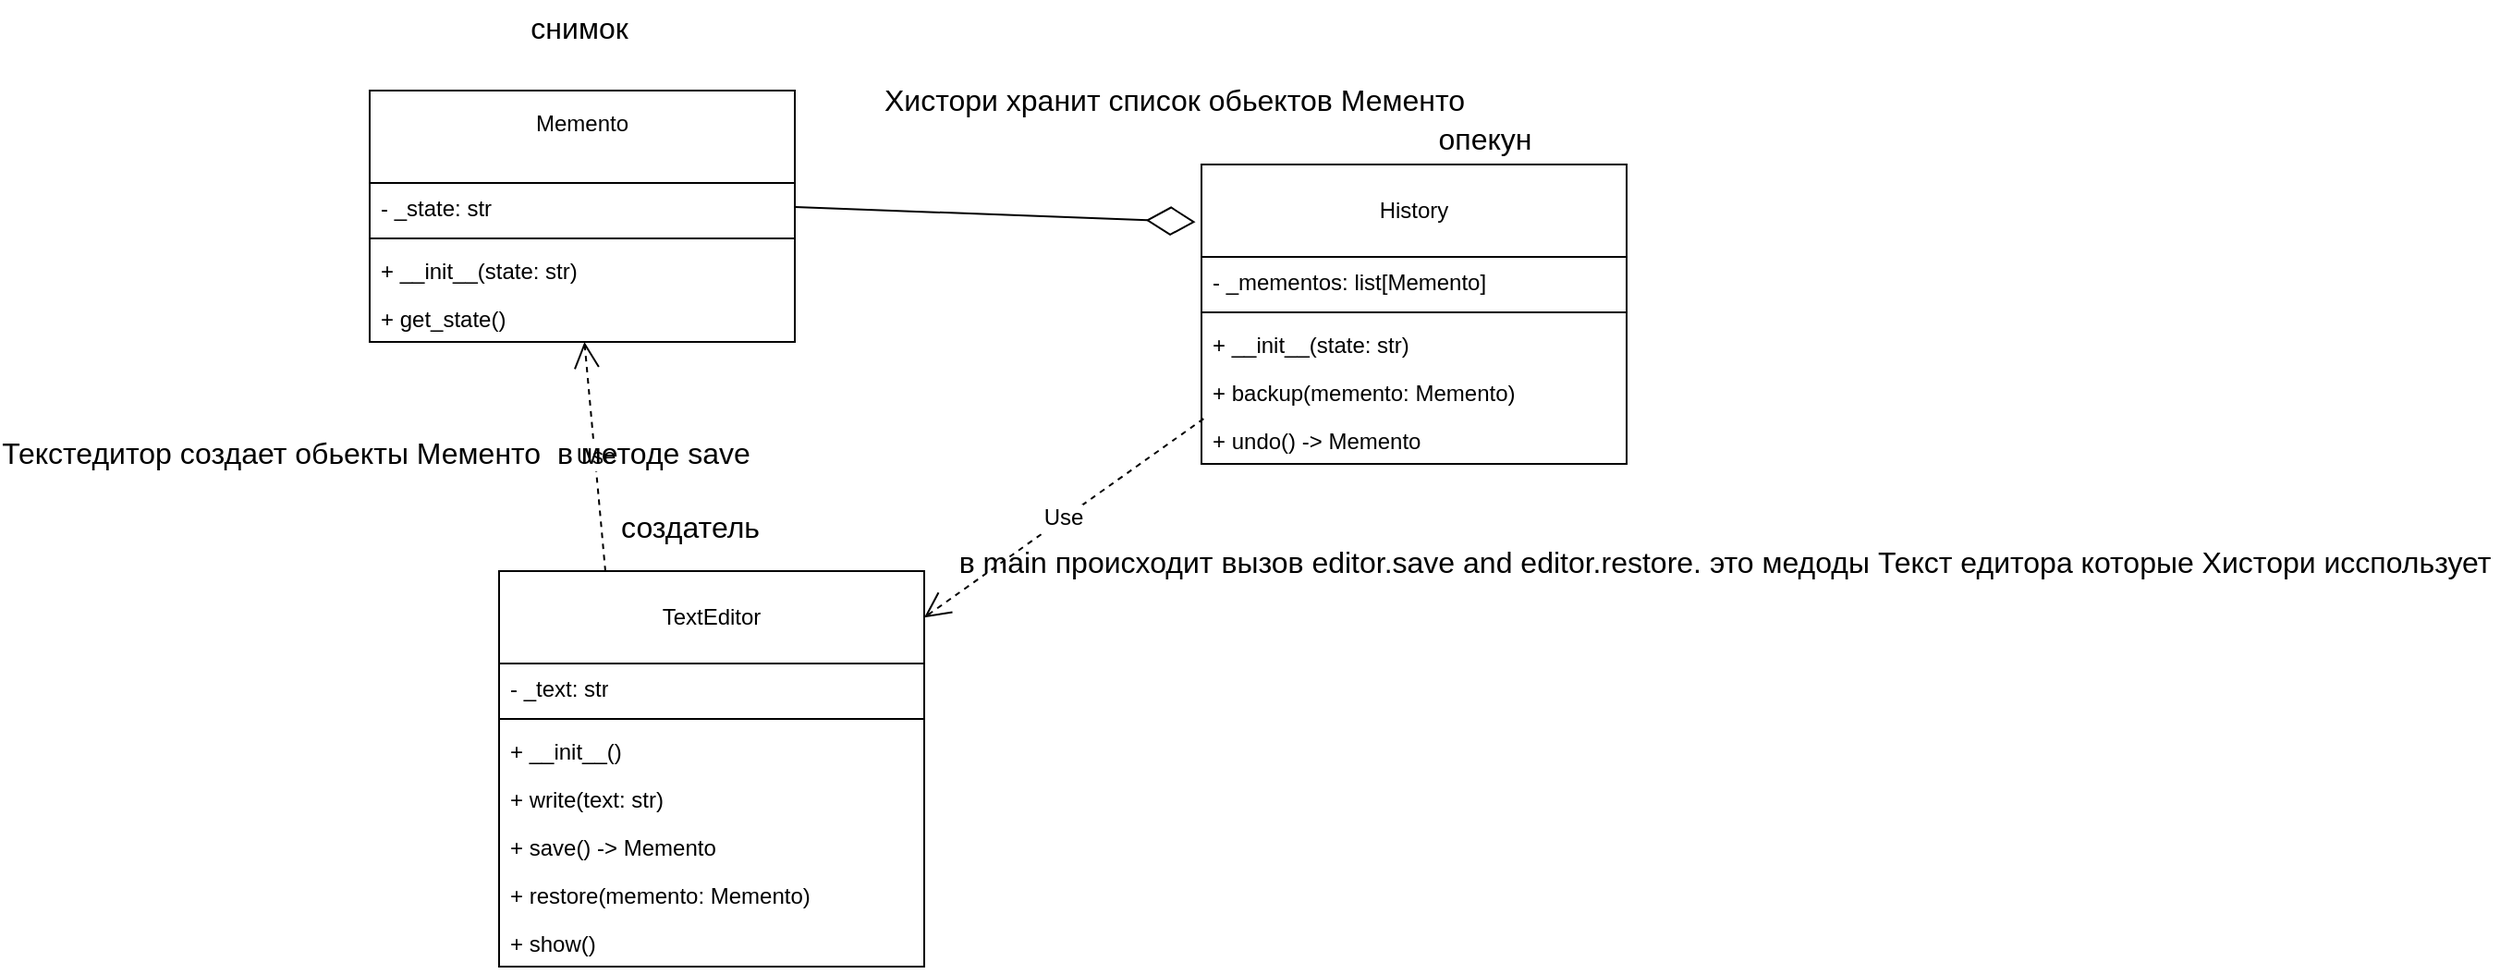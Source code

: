 <mxfile version="28.1.2">
  <diagram name="Page-1" id="-k9DxLNlTHZnoAsA9va0">
    <mxGraphModel dx="1887" dy="1155" grid="1" gridSize="10" guides="1" tooltips="1" connect="1" arrows="1" fold="1" page="1" pageScale="1" pageWidth="850" pageHeight="1100" math="0" shadow="0">
      <root>
        <mxCell id="0" />
        <mxCell id="1" parent="0" />
        <mxCell id="62Ebwo1yIqyGH6e_DYBX-1" value="Memento&lt;div&gt;&lt;br&gt;&lt;/div&gt;" style="swimlane;fontStyle=0;childLayout=stackLayout;horizontal=1;startSize=50;fillColor=none;horizontalStack=0;resizeParent=1;resizeParentMax=0;resizeLast=0;collapsible=1;marginBottom=0;whiteSpace=wrap;html=1;" parent="1" vertex="1">
          <mxGeometry x="60" y="140" width="230" height="136" as="geometry" />
        </mxCell>
        <mxCell id="62Ebwo1yIqyGH6e_DYBX-2" value="- _state: str" style="text;strokeColor=none;fillColor=none;align=left;verticalAlign=top;spacingLeft=4;spacingRight=4;overflow=hidden;rotatable=0;points=[[0,0.5],[1,0.5]];portConstraint=eastwest;whiteSpace=wrap;html=1;" parent="62Ebwo1yIqyGH6e_DYBX-1" vertex="1">
          <mxGeometry y="50" width="230" height="26" as="geometry" />
        </mxCell>
        <mxCell id="62Ebwo1yIqyGH6e_DYBX-3" value="" style="line;strokeWidth=1;fillColor=none;align=left;verticalAlign=middle;spacingTop=-1;spacingLeft=3;spacingRight=3;rotatable=0;labelPosition=right;points=[];portConstraint=eastwest;strokeColor=inherit;" parent="62Ebwo1yIqyGH6e_DYBX-1" vertex="1">
          <mxGeometry y="76" width="230" height="8" as="geometry" />
        </mxCell>
        <mxCell id="62Ebwo1yIqyGH6e_DYBX-4" value="+ __init__(state: str)" style="text;strokeColor=none;fillColor=none;align=left;verticalAlign=top;spacingLeft=4;spacingRight=4;overflow=hidden;rotatable=0;points=[[0,0.5],[1,0.5]];portConstraint=eastwest;whiteSpace=wrap;html=1;" parent="62Ebwo1yIqyGH6e_DYBX-1" vertex="1">
          <mxGeometry y="84" width="230" height="26" as="geometry" />
        </mxCell>
        <mxCell id="62Ebwo1yIqyGH6e_DYBX-5" value="+ get_state()" style="text;strokeColor=none;fillColor=none;align=left;verticalAlign=top;spacingLeft=4;spacingRight=4;overflow=hidden;rotatable=0;points=[[0,0.5],[1,0.5]];portConstraint=eastwest;whiteSpace=wrap;html=1;" parent="62Ebwo1yIqyGH6e_DYBX-1" vertex="1">
          <mxGeometry y="110" width="230" height="26" as="geometry" />
        </mxCell>
        <mxCell id="62Ebwo1yIqyGH6e_DYBX-6" value="TextEditor" style="swimlane;fontStyle=0;childLayout=stackLayout;horizontal=1;startSize=50;fillColor=none;horizontalStack=0;resizeParent=1;resizeParentMax=0;resizeLast=0;collapsible=1;marginBottom=0;whiteSpace=wrap;html=1;" parent="1" vertex="1">
          <mxGeometry x="130" y="400" width="230" height="214" as="geometry" />
        </mxCell>
        <mxCell id="62Ebwo1yIqyGH6e_DYBX-7" value="- _text: str" style="text;strokeColor=none;fillColor=none;align=left;verticalAlign=top;spacingLeft=4;spacingRight=4;overflow=hidden;rotatable=0;points=[[0,0.5],[1,0.5]];portConstraint=eastwest;whiteSpace=wrap;html=1;" parent="62Ebwo1yIqyGH6e_DYBX-6" vertex="1">
          <mxGeometry y="50" width="230" height="26" as="geometry" />
        </mxCell>
        <mxCell id="62Ebwo1yIqyGH6e_DYBX-8" value="" style="line;strokeWidth=1;fillColor=none;align=left;verticalAlign=middle;spacingTop=-1;spacingLeft=3;spacingRight=3;rotatable=0;labelPosition=right;points=[];portConstraint=eastwest;strokeColor=inherit;" parent="62Ebwo1yIqyGH6e_DYBX-6" vertex="1">
          <mxGeometry y="76" width="230" height="8" as="geometry" />
        </mxCell>
        <mxCell id="62Ebwo1yIqyGH6e_DYBX-9" value="+ __init__()" style="text;strokeColor=none;fillColor=none;align=left;verticalAlign=top;spacingLeft=4;spacingRight=4;overflow=hidden;rotatable=0;points=[[0,0.5],[1,0.5]];portConstraint=eastwest;whiteSpace=wrap;html=1;" parent="62Ebwo1yIqyGH6e_DYBX-6" vertex="1">
          <mxGeometry y="84" width="230" height="26" as="geometry" />
        </mxCell>
        <mxCell id="62Ebwo1yIqyGH6e_DYBX-10" value="+ write(text: str)" style="text;strokeColor=none;fillColor=none;align=left;verticalAlign=top;spacingLeft=4;spacingRight=4;overflow=hidden;rotatable=0;points=[[0,0.5],[1,0.5]];portConstraint=eastwest;whiteSpace=wrap;html=1;" parent="62Ebwo1yIqyGH6e_DYBX-6" vertex="1">
          <mxGeometry y="110" width="230" height="26" as="geometry" />
        </mxCell>
        <mxCell id="62Ebwo1yIqyGH6e_DYBX-11" value="+ save() -&amp;gt; Memento" style="text;strokeColor=none;fillColor=none;align=left;verticalAlign=top;spacingLeft=4;spacingRight=4;overflow=hidden;rotatable=0;points=[[0,0.5],[1,0.5]];portConstraint=eastwest;whiteSpace=wrap;html=1;" parent="62Ebwo1yIqyGH6e_DYBX-6" vertex="1">
          <mxGeometry y="136" width="230" height="26" as="geometry" />
        </mxCell>
        <mxCell id="62Ebwo1yIqyGH6e_DYBX-12" value="+ restore(memento: Memento)" style="text;strokeColor=none;fillColor=none;align=left;verticalAlign=top;spacingLeft=4;spacingRight=4;overflow=hidden;rotatable=0;points=[[0,0.5],[1,0.5]];portConstraint=eastwest;whiteSpace=wrap;html=1;" parent="62Ebwo1yIqyGH6e_DYBX-6" vertex="1">
          <mxGeometry y="162" width="230" height="26" as="geometry" />
        </mxCell>
        <mxCell id="62Ebwo1yIqyGH6e_DYBX-13" value="+ show()" style="text;strokeColor=none;fillColor=none;align=left;verticalAlign=top;spacingLeft=4;spacingRight=4;overflow=hidden;rotatable=0;points=[[0,0.5],[1,0.5]];portConstraint=eastwest;whiteSpace=wrap;html=1;" parent="62Ebwo1yIqyGH6e_DYBX-6" vertex="1">
          <mxGeometry y="188" width="230" height="26" as="geometry" />
        </mxCell>
        <mxCell id="62Ebwo1yIqyGH6e_DYBX-14" value="History" style="swimlane;fontStyle=0;childLayout=stackLayout;horizontal=1;startSize=50;fillColor=none;horizontalStack=0;resizeParent=1;resizeParentMax=0;resizeLast=0;collapsible=1;marginBottom=0;whiteSpace=wrap;html=1;" parent="1" vertex="1">
          <mxGeometry x="510" y="180" width="230" height="162" as="geometry" />
        </mxCell>
        <mxCell id="62Ebwo1yIqyGH6e_DYBX-15" value="- _mementos: list[Memento]" style="text;strokeColor=none;fillColor=none;align=left;verticalAlign=top;spacingLeft=4;spacingRight=4;overflow=hidden;rotatable=0;points=[[0,0.5],[1,0.5]];portConstraint=eastwest;whiteSpace=wrap;html=1;" parent="62Ebwo1yIqyGH6e_DYBX-14" vertex="1">
          <mxGeometry y="50" width="230" height="26" as="geometry" />
        </mxCell>
        <mxCell id="62Ebwo1yIqyGH6e_DYBX-16" value="" style="line;strokeWidth=1;fillColor=none;align=left;verticalAlign=middle;spacingTop=-1;spacingLeft=3;spacingRight=3;rotatable=0;labelPosition=right;points=[];portConstraint=eastwest;strokeColor=inherit;" parent="62Ebwo1yIqyGH6e_DYBX-14" vertex="1">
          <mxGeometry y="76" width="230" height="8" as="geometry" />
        </mxCell>
        <mxCell id="62Ebwo1yIqyGH6e_DYBX-17" value="+ __init__(state: str)" style="text;strokeColor=none;fillColor=none;align=left;verticalAlign=top;spacingLeft=4;spacingRight=4;overflow=hidden;rotatable=0;points=[[0,0.5],[1,0.5]];portConstraint=eastwest;whiteSpace=wrap;html=1;" parent="62Ebwo1yIqyGH6e_DYBX-14" vertex="1">
          <mxGeometry y="84" width="230" height="26" as="geometry" />
        </mxCell>
        <mxCell id="62Ebwo1yIqyGH6e_DYBX-18" value="+ backup(memento: Memento)" style="text;strokeColor=none;fillColor=none;align=left;verticalAlign=top;spacingLeft=4;spacingRight=4;overflow=hidden;rotatable=0;points=[[0,0.5],[1,0.5]];portConstraint=eastwest;whiteSpace=wrap;html=1;" parent="62Ebwo1yIqyGH6e_DYBX-14" vertex="1">
          <mxGeometry y="110" width="230" height="26" as="geometry" />
        </mxCell>
        <mxCell id="62Ebwo1yIqyGH6e_DYBX-32" value="+ undo() -&amp;gt; Memento" style="text;strokeColor=none;fillColor=none;align=left;verticalAlign=top;spacingLeft=4;spacingRight=4;overflow=hidden;rotatable=0;points=[[0,0.5],[1,0.5]];portConstraint=eastwest;whiteSpace=wrap;html=1;" parent="62Ebwo1yIqyGH6e_DYBX-14" vertex="1">
          <mxGeometry y="136" width="230" height="26" as="geometry" />
        </mxCell>
        <mxCell id="62Ebwo1yIqyGH6e_DYBX-35" value="Хистори хранит список обьектов Мементо" style="text;html=1;align=center;verticalAlign=middle;resizable=0;points=[];autosize=1;strokeColor=none;fillColor=none;fontSize=16;" parent="1" vertex="1">
          <mxGeometry x="340" y="130" width="310" height="30" as="geometry" />
        </mxCell>
        <mxCell id="62Ebwo1yIqyGH6e_DYBX-36" value="Use" style="endArrow=open;endSize=12;dashed=1;html=1;rounded=0;fontSize=12;curved=1;exitX=0.25;exitY=0;exitDx=0;exitDy=0;" parent="1" source="62Ebwo1yIqyGH6e_DYBX-6" target="62Ebwo1yIqyGH6e_DYBX-5" edge="1">
          <mxGeometry width="160" relative="1" as="geometry">
            <mxPoint x="350" y="300" as="sourcePoint" />
            <mxPoint x="510" y="300" as="targetPoint" />
          </mxGeometry>
        </mxCell>
        <mxCell id="62Ebwo1yIqyGH6e_DYBX-37" value="Текстедитор создает обьекты Мементо&amp;nbsp; в методе save" style="text;html=1;align=center;verticalAlign=middle;resizable=0;points=[];autosize=1;strokeColor=none;fillColor=none;fontSize=16;" parent="1" vertex="1">
          <mxGeometry x="-127" y="321" width="380" height="30" as="geometry" />
        </mxCell>
        <mxCell id="62Ebwo1yIqyGH6e_DYBX-38" value="Use" style="endArrow=open;endSize=12;dashed=1;html=1;rounded=0;fontSize=12;curved=1;exitX=0.005;exitY=0.06;exitDx=0;exitDy=0;exitPerimeter=0;" parent="1" source="62Ebwo1yIqyGH6e_DYBX-32" target="62Ebwo1yIqyGH6e_DYBX-6" edge="1">
          <mxGeometry width="160" relative="1" as="geometry">
            <mxPoint x="512" y="544" as="sourcePoint" />
            <mxPoint x="500" y="420" as="targetPoint" />
          </mxGeometry>
        </mxCell>
        <mxCell id="62Ebwo1yIqyGH6e_DYBX-39" value="опекун" style="text;html=1;align=center;verticalAlign=middle;resizable=0;points=[];autosize=1;strokeColor=none;fillColor=none;fontSize=16;" parent="1" vertex="1">
          <mxGeometry x="628" y="151" width="70" height="30" as="geometry" />
        </mxCell>
        <mxCell id="62Ebwo1yIqyGH6e_DYBX-40" value="снимок" style="text;html=1;align=center;verticalAlign=middle;resizable=0;points=[];autosize=1;strokeColor=none;fillColor=none;fontSize=16;" parent="1" vertex="1">
          <mxGeometry x="138" y="91" width="70" height="30" as="geometry" />
        </mxCell>
        <mxCell id="62Ebwo1yIqyGH6e_DYBX-41" value="создатель" style="text;html=1;align=center;verticalAlign=middle;resizable=0;points=[];autosize=1;strokeColor=none;fillColor=none;fontSize=16;" parent="1" vertex="1">
          <mxGeometry x="188" y="361" width="90" height="30" as="geometry" />
        </mxCell>
        <mxCell id="62Ebwo1yIqyGH6e_DYBX-42" value="в main происходит вызов editor.save and editor.restore. это медоды Текст едитора которые Хистори исспользует&amp;nbsp;" style="text;html=1;align=center;verticalAlign=middle;resizable=0;points=[];autosize=1;strokeColor=none;fillColor=none;fontSize=16;" parent="1" vertex="1">
          <mxGeometry x="410" y="380" width="770" height="30" as="geometry" />
        </mxCell>
        <mxCell id="62Ebwo1yIqyGH6e_DYBX-34" value="" style="endArrow=diamondThin;endFill=0;endSize=24;html=1;rounded=0;fontSize=12;curved=1;entryX=-0.014;entryY=0.192;entryDx=0;entryDy=0;exitX=1;exitY=0.5;exitDx=0;exitDy=0;entryPerimeter=0;" parent="1" source="62Ebwo1yIqyGH6e_DYBX-2" target="62Ebwo1yIqyGH6e_DYBX-14" edge="1">
          <mxGeometry width="160" relative="1" as="geometry">
            <mxPoint x="300" y="200" as="sourcePoint" />
            <mxPoint x="510" y="300" as="targetPoint" />
          </mxGeometry>
        </mxCell>
      </root>
    </mxGraphModel>
  </diagram>
</mxfile>
